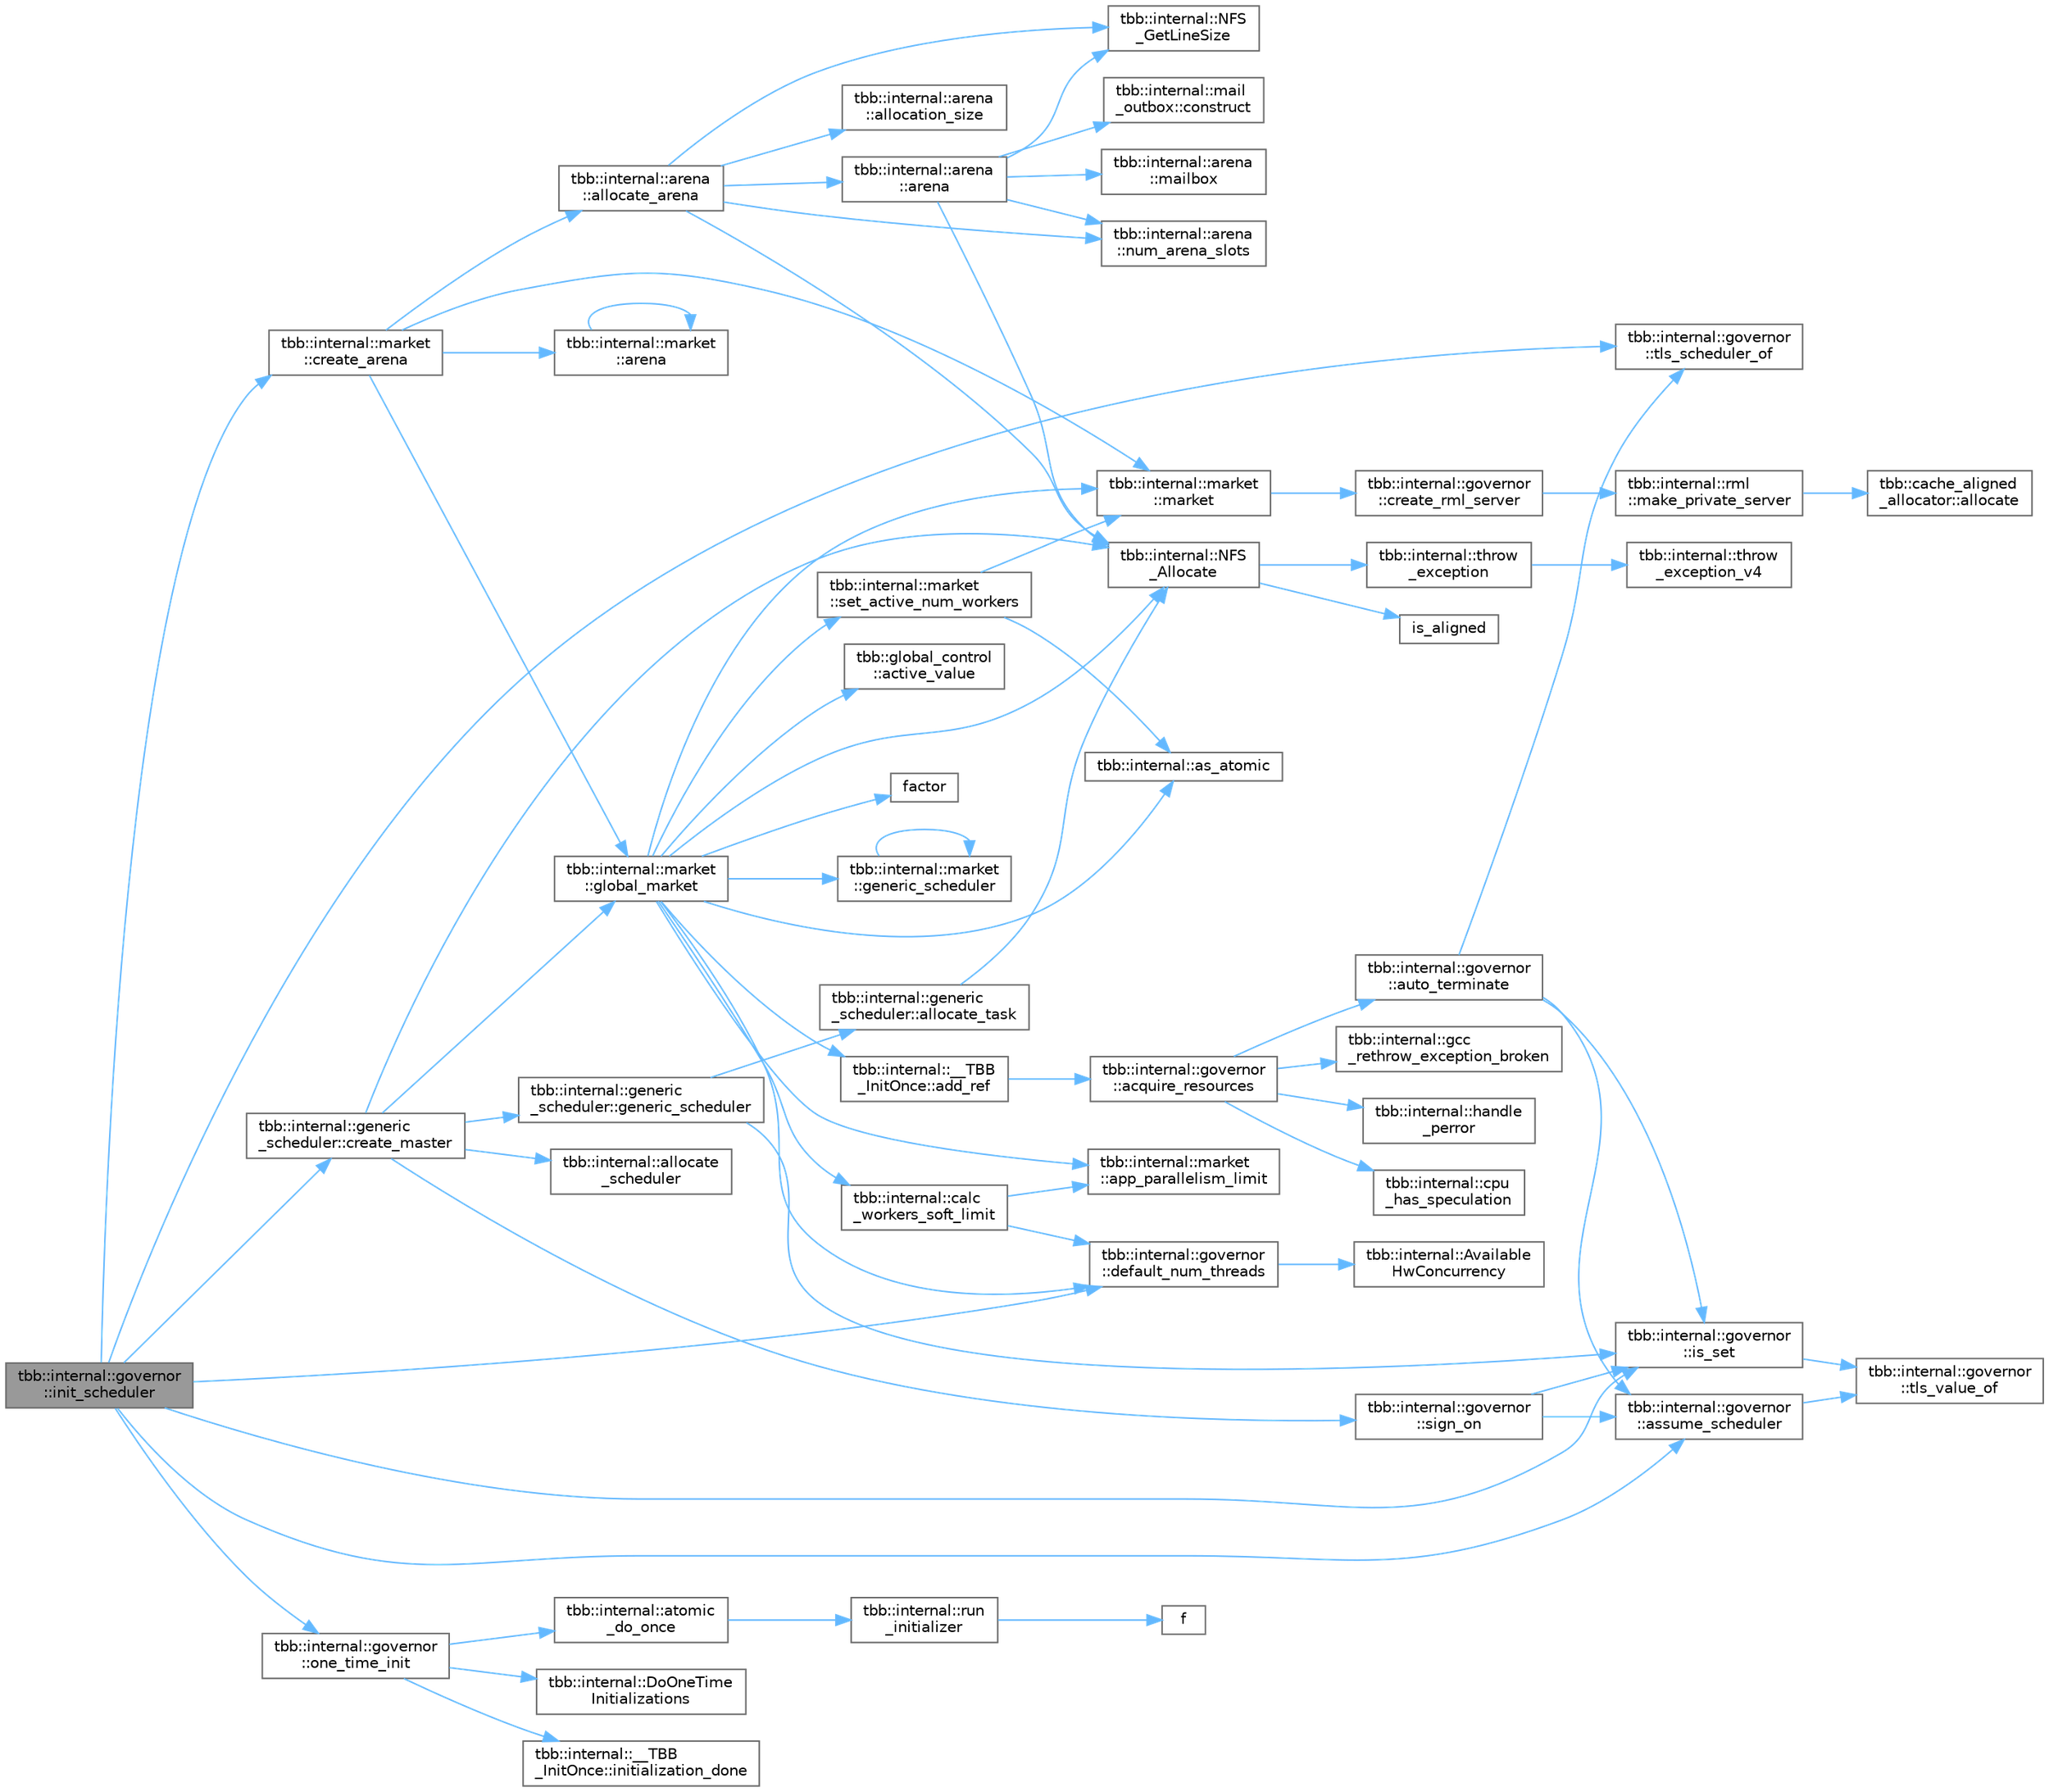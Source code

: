 digraph "tbb::internal::governor::init_scheduler"
{
 // LATEX_PDF_SIZE
  bgcolor="transparent";
  edge [fontname=Helvetica,fontsize=10,labelfontname=Helvetica,labelfontsize=10];
  node [fontname=Helvetica,fontsize=10,shape=box,height=0.2,width=0.4];
  rankdir="LR";
  Node1 [id="Node000001",label="tbb::internal::governor\l::init_scheduler",height=0.2,width=0.4,color="gray40", fillcolor="grey60", style="filled", fontcolor="black",tooltip="Processes scheduler initialization request (possibly nested) in a master thread"];
  Node1 -> Node2 [id="edge71_Node000001_Node000002",color="steelblue1",style="solid",tooltip=" "];
  Node2 [id="Node000002",label="tbb::internal::governor\l::assume_scheduler",height=0.2,width=0.4,color="grey40", fillcolor="white", style="filled",URL="$classtbb_1_1internal_1_1governor.html#abe1de8df4e3ecce96763951ac97540c6",tooltip="Temporarily set TLS slot to the given scheduler"];
  Node2 -> Node3 [id="edge72_Node000002_Node000003",color="steelblue1",style="solid",tooltip=" "];
  Node3 [id="Node000003",label="tbb::internal::governor\l::tls_value_of",height=0.2,width=0.4,color="grey40", fillcolor="white", style="filled",URL="$classtbb_1_1internal_1_1governor.html#a342eb43ff89d1b0da4cb9aa5417b3965",tooltip="Computes the value of the TLS"];
  Node1 -> Node4 [id="edge73_Node000001_Node000004",color="steelblue1",style="solid",tooltip=" "];
  Node4 [id="Node000004",label="tbb::internal::market\l::create_arena",height=0.2,width=0.4,color="grey40", fillcolor="white", style="filled",URL="$classtbb_1_1internal_1_1market.html#aa73a40282b782676f30f27dcde0ea967",tooltip="Creates an arena object"];
  Node4 -> Node5 [id="edge74_Node000004_Node000005",color="steelblue1",style="solid",tooltip=" "];
  Node5 [id="Node000005",label="tbb::internal::arena\l::allocate_arena",height=0.2,width=0.4,color="grey40", fillcolor="white", style="filled",URL="$classtbb_1_1internal_1_1arena.html#ad42305a844f6c9dc93b6d1c8c0302238",tooltip="Allocate an instance of arena."];
  Node5 -> Node6 [id="edge75_Node000005_Node000006",color="steelblue1",style="solid",tooltip=" "];
  Node6 [id="Node000006",label="tbb::internal::arena\l::allocation_size",height=0.2,width=0.4,color="grey40", fillcolor="white", style="filled",URL="$classtbb_1_1internal_1_1arena.html#a88bd4bed45e6ca7bcba05e568717be3b",tooltip=" "];
  Node5 -> Node7 [id="edge76_Node000005_Node000007",color="steelblue1",style="solid",tooltip=" "];
  Node7 [id="Node000007",label="tbb::internal::arena\l::arena",height=0.2,width=0.4,color="grey40", fillcolor="white", style="filled",URL="$classtbb_1_1internal_1_1arena.html#ad3b28deb1fcb30cb533ea7b655819d6b",tooltip="Constructor"];
  Node7 -> Node8 [id="edge77_Node000007_Node000008",color="steelblue1",style="solid",tooltip=" "];
  Node8 [id="Node000008",label="tbb::internal::mail\l_outbox::construct",height=0.2,width=0.4,color="grey40", fillcolor="white", style="filled",URL="$classtbb_1_1internal_1_1mail__outbox.html#af6072a4a688633e6e754cf93f541e2cb",tooltip="Construct *this as a mailbox from zeroed memory."];
  Node7 -> Node9 [id="edge78_Node000007_Node000009",color="steelblue1",style="solid",tooltip=" "];
  Node9 [id="Node000009",label="tbb::internal::arena\l::mailbox",height=0.2,width=0.4,color="grey40", fillcolor="white", style="filled",URL="$classtbb_1_1internal_1_1arena.html#aa0c057046899d3ab934c8aaf66b92673",tooltip="Get reference to mailbox corresponding to given affinity_id."];
  Node7 -> Node10 [id="edge79_Node000007_Node000010",color="steelblue1",style="solid",tooltip=" "];
  Node10 [id="Node000010",label="tbb::internal::NFS\l_Allocate",height=0.2,width=0.4,color="grey40", fillcolor="white", style="filled",URL="$namespacetbb_1_1internal.html#a395611542e21705f49de2a06e2c88f59",tooltip=" "];
  Node10 -> Node11 [id="edge80_Node000010_Node000011",color="steelblue1",style="solid",tooltip=" "];
  Node11 [id="Node000011",label="is_aligned",height=0.2,width=0.4,color="grey40", fillcolor="white", style="filled",URL="$harness_8h.html#a2cd6d606b7a354545b2cdecca67efa44",tooltip=" "];
  Node10 -> Node12 [id="edge81_Node000010_Node000012",color="steelblue1",style="solid",tooltip=" "];
  Node12 [id="Node000012",label="tbb::internal::throw\l_exception",height=0.2,width=0.4,color="grey40", fillcolor="white", style="filled",URL="$namespacetbb_1_1internal.html#a61a681f9fd15fdb055f7725d6416ddf4",tooltip="Versionless convenience wrapper for throw_exception_v4()"];
  Node12 -> Node13 [id="edge82_Node000012_Node000013",color="steelblue1",style="solid",tooltip=" "];
  Node13 [id="Node000013",label="tbb::internal::throw\l_exception_v4",height=0.2,width=0.4,color="grey40", fillcolor="white", style="filled",URL="$namespacetbb_1_1internal.html#adccc1f69ee5a85094eb6a5f9fbac89d7",tooltip="Gathers all throw operators in one place."];
  Node7 -> Node14 [id="edge83_Node000007_Node000014",color="steelblue1",style="solid",tooltip=" "];
  Node14 [id="Node000014",label="tbb::internal::NFS\l_GetLineSize",height=0.2,width=0.4,color="grey40", fillcolor="white", style="filled",URL="$namespacetbb_1_1internal.html#a9694b519576433b7ce9af226bfc7c422",tooltip=" "];
  Node7 -> Node15 [id="edge84_Node000007_Node000015",color="steelblue1",style="solid",tooltip=" "];
  Node15 [id="Node000015",label="tbb::internal::arena\l::num_arena_slots",height=0.2,width=0.4,color="grey40", fillcolor="white", style="filled",URL="$classtbb_1_1internal_1_1arena.html#a315d666efe28ecd0fb6aa70f2da0eb37",tooltip=" "];
  Node5 -> Node10 [id="edge85_Node000005_Node000010",color="steelblue1",style="solid",tooltip=" "];
  Node5 -> Node14 [id="edge86_Node000005_Node000014",color="steelblue1",style="solid",tooltip=" "];
  Node5 -> Node15 [id="edge87_Node000005_Node000015",color="steelblue1",style="solid",tooltip=" "];
  Node4 -> Node16 [id="edge88_Node000004_Node000016",color="steelblue1",style="solid",tooltip=" "];
  Node16 [id="Node000016",label="tbb::internal::market\l::arena",height=0.2,width=0.4,color="grey40", fillcolor="white", style="filled",URL="$classtbb_1_1internal_1_1market.html#adc288c92e3de5dd87e56ab61885cf63e",tooltip=" "];
  Node16 -> Node16 [id="edge89_Node000016_Node000016",color="steelblue1",style="solid",tooltip=" "];
  Node4 -> Node17 [id="edge90_Node000004_Node000017",color="steelblue1",style="solid",tooltip=" "];
  Node17 [id="Node000017",label="tbb::internal::market\l::global_market",height=0.2,width=0.4,color="grey40", fillcolor="white", style="filled",URL="$classtbb_1_1internal_1_1market.html#a08ccaf89d501a9e56912eb5bd624066f",tooltip="Factory method creating new market object"];
  Node17 -> Node18 [id="edge91_Node000017_Node000018",color="steelblue1",style="solid",tooltip=" "];
  Node18 [id="Node000018",label="tbb::global_control\l::active_value",height=0.2,width=0.4,color="grey40", fillcolor="white", style="filled",URL="$classtbb_1_1global__control.html#a8451d931cfc205d896ca2da26fe123ff",tooltip=" "];
  Node17 -> Node19 [id="edge92_Node000017_Node000019",color="steelblue1",style="solid",tooltip=" "];
  Node19 [id="Node000019",label="tbb::internal::__TBB\l_InitOnce::add_ref",height=0.2,width=0.4,color="grey40", fillcolor="white", style="filled",URL="$classtbb_1_1internal_1_1_____t_b_b___init_once.html#aeb552d69cd0db07e0ec3526c22e8899a",tooltip="Add reference to resources. If first reference added, acquire the resources."];
  Node19 -> Node20 [id="edge93_Node000019_Node000020",color="steelblue1",style="solid",tooltip=" "];
  Node20 [id="Node000020",label="tbb::internal::governor\l::acquire_resources",height=0.2,width=0.4,color="grey40", fillcolor="white", style="filled",URL="$classtbb_1_1internal_1_1governor.html#a70cfd4f010baf396e4cc09a3021b4c19",tooltip="Create key for thread-local storage and initialize RML."];
  Node20 -> Node21 [id="edge94_Node000020_Node000021",color="steelblue1",style="solid",tooltip=" "];
  Node21 [id="Node000021",label="tbb::internal::governor\l::auto_terminate",height=0.2,width=0.4,color="grey40", fillcolor="white", style="filled",URL="$classtbb_1_1internal_1_1governor.html#a5fbd38947c75c1e8494bc1bac598a9fe",tooltip="The internal routine to undo automatic initialization."];
  Node21 -> Node2 [id="edge95_Node000021_Node000002",color="steelblue1",style="solid",tooltip=" "];
  Node21 -> Node22 [id="edge96_Node000021_Node000022",color="steelblue1",style="solid",tooltip=" "];
  Node22 [id="Node000022",label="tbb::internal::governor\l::is_set",height=0.2,width=0.4,color="grey40", fillcolor="white", style="filled",URL="$classtbb_1_1internal_1_1governor.html#a14d4453f34a770b1c983c2ed38570e31",tooltip="Used to check validity of the local scheduler TLS contents."];
  Node22 -> Node3 [id="edge97_Node000022_Node000003",color="steelblue1",style="solid",tooltip=" "];
  Node21 -> Node23 [id="edge98_Node000021_Node000023",color="steelblue1",style="solid",tooltip=" "];
  Node23 [id="Node000023",label="tbb::internal::governor\l::tls_scheduler_of",height=0.2,width=0.4,color="grey40", fillcolor="white", style="filled",URL="$classtbb_1_1internal_1_1governor.html#ac548fe43e4264fc8aa664790ccde3c99",tooltip="Converts TLS value to the scheduler pointer"];
  Node20 -> Node24 [id="edge99_Node000020_Node000024",color="steelblue1",style="solid",tooltip=" "];
  Node24 [id="Node000024",label="tbb::internal::cpu\l_has_speculation",height=0.2,width=0.4,color="grey40", fillcolor="white", style="filled",URL="$namespacetbb_1_1internal.html#abbc9695c3864361824bcb4f7f263bd11",tooltip="check for transaction support."];
  Node20 -> Node25 [id="edge100_Node000020_Node000025",color="steelblue1",style="solid",tooltip=" "];
  Node25 [id="Node000025",label="tbb::internal::gcc\l_rethrow_exception_broken",height=0.2,width=0.4,color="grey40", fillcolor="white", style="filled",URL="$namespacetbb_1_1internal.html#a01d042ccf49c2448856834818ebb80cf",tooltip=" "];
  Node20 -> Node26 [id="edge101_Node000020_Node000026",color="steelblue1",style="solid",tooltip=" "];
  Node26 [id="Node000026",label="tbb::internal::handle\l_perror",height=0.2,width=0.4,color="grey40", fillcolor="white", style="filled",URL="$namespacetbb_1_1internal.html#a63370f16962aa553990e43ad197231b9",tooltip=" "];
  Node17 -> Node27 [id="edge102_Node000017_Node000027",color="steelblue1",style="solid",tooltip=" "];
  Node27 [id="Node000027",label="tbb::internal::market\l::app_parallelism_limit",height=0.2,width=0.4,color="grey40", fillcolor="white", style="filled",URL="$classtbb_1_1internal_1_1market.html#a857327e374da8c7bb5c4b529aca05405",tooltip="Reports active parallelism level according to user's settings"];
  Node17 -> Node28 [id="edge103_Node000017_Node000028",color="steelblue1",style="solid",tooltip=" "];
  Node28 [id="Node000028",label="tbb::internal::as_atomic",height=0.2,width=0.4,color="grey40", fillcolor="white", style="filled",URL="$namespacetbb_1_1internal.html#a958f482f9d5f3476ca70610af5336040",tooltip=" "];
  Node17 -> Node29 [id="edge104_Node000017_Node000029",color="steelblue1",style="solid",tooltip=" "];
  Node29 [id="Node000029",label="tbb::internal::calc\l_workers_soft_limit",height=0.2,width=0.4,color="grey40", fillcolor="white", style="filled",URL="$namespacetbb_1_1internal.html#aa59c19a68c963626ba810d72317f0d18",tooltip=" "];
  Node29 -> Node27 [id="edge105_Node000029_Node000027",color="steelblue1",style="solid",tooltip=" "];
  Node29 -> Node30 [id="edge106_Node000029_Node000030",color="steelblue1",style="solid",tooltip=" "];
  Node30 [id="Node000030",label="tbb::internal::governor\l::default_num_threads",height=0.2,width=0.4,color="grey40", fillcolor="white", style="filled",URL="$classtbb_1_1internal_1_1governor.html#a87ef607c22c347eb97ddafa4384b4f1d",tooltip=" "];
  Node30 -> Node31 [id="edge107_Node000030_Node000031",color="steelblue1",style="solid",tooltip=" "];
  Node31 [id="Node000031",label="tbb::internal::Available\lHwConcurrency",height=0.2,width=0.4,color="grey40", fillcolor="white", style="filled",URL="$namespacetbb_1_1internal.html#a5f583dafcd8d7ffeb10905c4eb509cd9",tooltip="Returns maximal parallelism level supported by the current OS configuration."];
  Node17 -> Node30 [id="edge108_Node000017_Node000030",color="steelblue1",style="solid",tooltip=" "];
  Node17 -> Node32 [id="edge109_Node000017_Node000032",color="steelblue1",style="solid",tooltip=" "];
  Node32 [id="Node000032",label="factor",height=0.2,width=0.4,color="grey40", fillcolor="white", style="filled",URL="$fft_8c.html#a13b942e46c2348d4cfe7bced3e905d1d",tooltip=" "];
  Node17 -> Node33 [id="edge110_Node000017_Node000033",color="steelblue1",style="solid",tooltip=" "];
  Node33 [id="Node000033",label="tbb::internal::market\l::generic_scheduler",height=0.2,width=0.4,color="grey40", fillcolor="white", style="filled",URL="$classtbb_1_1internal_1_1market.html#a9acd4f7b134e3bcd5625ce386ec7db60",tooltip=" "];
  Node33 -> Node33 [id="edge111_Node000033_Node000033",color="steelblue1",style="solid",tooltip=" "];
  Node17 -> Node34 [id="edge112_Node000017_Node000034",color="steelblue1",style="solid",tooltip=" "];
  Node34 [id="Node000034",label="tbb::internal::market\l::market",height=0.2,width=0.4,color="grey40", fillcolor="white", style="filled",URL="$classtbb_1_1internal_1_1market.html#acdbf87ad0efe5f3e224d88ecb2536e93",tooltip="Constructor"];
  Node34 -> Node35 [id="edge113_Node000034_Node000035",color="steelblue1",style="solid",tooltip=" "];
  Node35 [id="Node000035",label="tbb::internal::governor\l::create_rml_server",height=0.2,width=0.4,color="grey40", fillcolor="white", style="filled",URL="$classtbb_1_1internal_1_1governor.html#aec70bdc2a20ee8377a1676dd3b4c843b",tooltip=" "];
  Node35 -> Node36 [id="edge114_Node000035_Node000036",color="steelblue1",style="solid",tooltip=" "];
  Node36 [id="Node000036",label="tbb::internal::rml\l::make_private_server",height=0.2,width=0.4,color="grey40", fillcolor="white", style="filled",URL="$namespacetbb_1_1internal_1_1rml.html#a8ef19f713537ac8030e4de4a1a3fdf26",tooltip="Factory method called from task.cpp to create a private_server."];
  Node36 -> Node37 [id="edge115_Node000036_Node000037",color="steelblue1",style="solid",tooltip=" "];
  Node37 [id="Node000037",label="tbb::cache_aligned\l_allocator::allocate",height=0.2,width=0.4,color="grey40", fillcolor="white", style="filled",URL="$classtbb_1_1cache__aligned__allocator.html#a99d05096f80877849cb31d80247e0f85",tooltip="Allocate space for n objects, starting on a cache/sector line."];
  Node17 -> Node10 [id="edge116_Node000017_Node000010",color="steelblue1",style="solid",tooltip=" "];
  Node17 -> Node38 [id="edge117_Node000017_Node000038",color="steelblue1",style="solid",tooltip=" "];
  Node38 [id="Node000038",label="tbb::internal::market\l::set_active_num_workers",height=0.2,width=0.4,color="grey40", fillcolor="white", style="filled",URL="$classtbb_1_1internal_1_1market.html#a50bb92619e74a81b3f8552ccca139c9f",tooltip="Set number of active workers"];
  Node38 -> Node28 [id="edge118_Node000038_Node000028",color="steelblue1",style="solid",tooltip=" "];
  Node38 -> Node34 [id="edge119_Node000038_Node000034",color="steelblue1",style="solid",tooltip=" "];
  Node4 -> Node34 [id="edge120_Node000004_Node000034",color="steelblue1",style="solid",tooltip=" "];
  Node1 -> Node39 [id="edge121_Node000001_Node000039",color="steelblue1",style="solid",tooltip=" "];
  Node39 [id="Node000039",label="tbb::internal::generic\l_scheduler::create_master",height=0.2,width=0.4,color="grey40", fillcolor="white", style="filled",URL="$classtbb_1_1internal_1_1generic__scheduler.html#ac7fb04a73dbb75dd8db5c9637bfadeae",tooltip="Initialize a scheduler for a master thread."];
  Node39 -> Node40 [id="edge122_Node000039_Node000040",color="steelblue1",style="solid",tooltip=" "];
  Node40 [id="Node000040",label="tbb::internal::allocate\l_scheduler",height=0.2,width=0.4,color="grey40", fillcolor="white", style="filled",URL="$namespacetbb_1_1internal.html#a92d3a8ab5ddffa18bed996f6ae90b614",tooltip=" "];
  Node39 -> Node41 [id="edge123_Node000039_Node000041",color="steelblue1",style="solid",tooltip=" "];
  Node41 [id="Node000041",label="tbb::internal::generic\l_scheduler::generic_scheduler",height=0.2,width=0.4,color="grey40", fillcolor="white", style="filled",URL="$classtbb_1_1internal_1_1generic__scheduler.html#a838f6ccf79d7ee8a55843de2f8004759",tooltip=" "];
  Node41 -> Node42 [id="edge124_Node000041_Node000042",color="steelblue1",style="solid",tooltip=" "];
  Node42 [id="Node000042",label="tbb::internal::generic\l_scheduler::allocate_task",height=0.2,width=0.4,color="grey40", fillcolor="white", style="filled",URL="$classtbb_1_1internal_1_1generic__scheduler.html#aa0d316e9f3063c6b57fa21e0716d4d77",tooltip="Allocate task object, either from the heap or a free list."];
  Node42 -> Node10 [id="edge125_Node000042_Node000010",color="steelblue1",style="solid",tooltip=" "];
  Node41 -> Node22 [id="edge126_Node000041_Node000022",color="steelblue1",style="solid",tooltip=" "];
  Node39 -> Node17 [id="edge127_Node000039_Node000017",color="steelblue1",style="solid",tooltip=" "];
  Node39 -> Node10 [id="edge128_Node000039_Node000010",color="steelblue1",style="solid",tooltip=" "];
  Node39 -> Node43 [id="edge129_Node000039_Node000043",color="steelblue1",style="solid",tooltip=" "];
  Node43 [id="Node000043",label="tbb::internal::governor\l::sign_on",height=0.2,width=0.4,color="grey40", fillcolor="white", style="filled",URL="$classtbb_1_1internal_1_1governor.html#ab6b7ba04ea2b541819b659219fc42ae7",tooltip="Register TBB scheduler instance in thread-local storage."];
  Node43 -> Node2 [id="edge130_Node000043_Node000002",color="steelblue1",style="solid",tooltip=" "];
  Node43 -> Node22 [id="edge131_Node000043_Node000022",color="steelblue1",style="solid",tooltip=" "];
  Node1 -> Node30 [id="edge132_Node000001_Node000030",color="steelblue1",style="solid",tooltip=" "];
  Node1 -> Node22 [id="edge133_Node000001_Node000022",color="steelblue1",style="solid",tooltip=" "];
  Node1 -> Node44 [id="edge134_Node000001_Node000044",color="steelblue1",style="solid",tooltip=" "];
  Node44 [id="Node000044",label="tbb::internal::governor\l::one_time_init",height=0.2,width=0.4,color="grey40", fillcolor="white", style="filled",URL="$classtbb_1_1internal_1_1governor.html#afe9a6e0c86063b682a133234ca3a2f2b",tooltip=" "];
  Node44 -> Node45 [id="edge135_Node000044_Node000045",color="steelblue1",style="solid",tooltip=" "];
  Node45 [id="Node000045",label="tbb::internal::atomic\l_do_once",height=0.2,width=0.4,color="grey40", fillcolor="white", style="filled",URL="$namespacetbb_1_1internal.html#a1082394ca8392ef2aa6795b57a756fa5",tooltip="One-time initialization function"];
  Node45 -> Node46 [id="edge136_Node000045_Node000046",color="steelblue1",style="solid",tooltip=" "];
  Node46 [id="Node000046",label="tbb::internal::run\l_initializer",height=0.2,width=0.4,color="grey40", fillcolor="white", style="filled",URL="$namespacetbb_1_1internal.html#a4c2293788c0e215e6f6f44ea162b3bc7",tooltip=" "];
  Node46 -> Node47 [id="edge137_Node000046_Node000047",color="steelblue1",style="solid",tooltip=" "];
  Node47 [id="Node000047",label="f",height=0.2,width=0.4,color="grey40", fillcolor="white", style="filled",URL="$cxx11__tensor__map_8cpp.html#a7f507fea02198f6cb81c86640c7b1a4e",tooltip=" "];
  Node44 -> Node48 [id="edge138_Node000044_Node000048",color="steelblue1",style="solid",tooltip=" "];
  Node48 [id="Node000048",label="tbb::internal::DoOneTime\lInitializations",height=0.2,width=0.4,color="grey40", fillcolor="white", style="filled",URL="$namespacetbb_1_1internal.html#a66931f1de2fe17bad8867074cc504825",tooltip="Performs thread-safe lazy one-time general TBB initialization."];
  Node44 -> Node49 [id="edge139_Node000044_Node000049",color="steelblue1",style="solid",tooltip=" "];
  Node49 [id="Node000049",label="tbb::internal::__TBB\l_InitOnce::initialization_done",height=0.2,width=0.4,color="grey40", fillcolor="white", style="filled",URL="$classtbb_1_1internal_1_1_____t_b_b___init_once.html#a3d6e09b5b23edf10600c2ae2e6469659",tooltip=" "];
  Node1 -> Node23 [id="edge140_Node000001_Node000023",color="steelblue1",style="solid",tooltip=" "];
}
